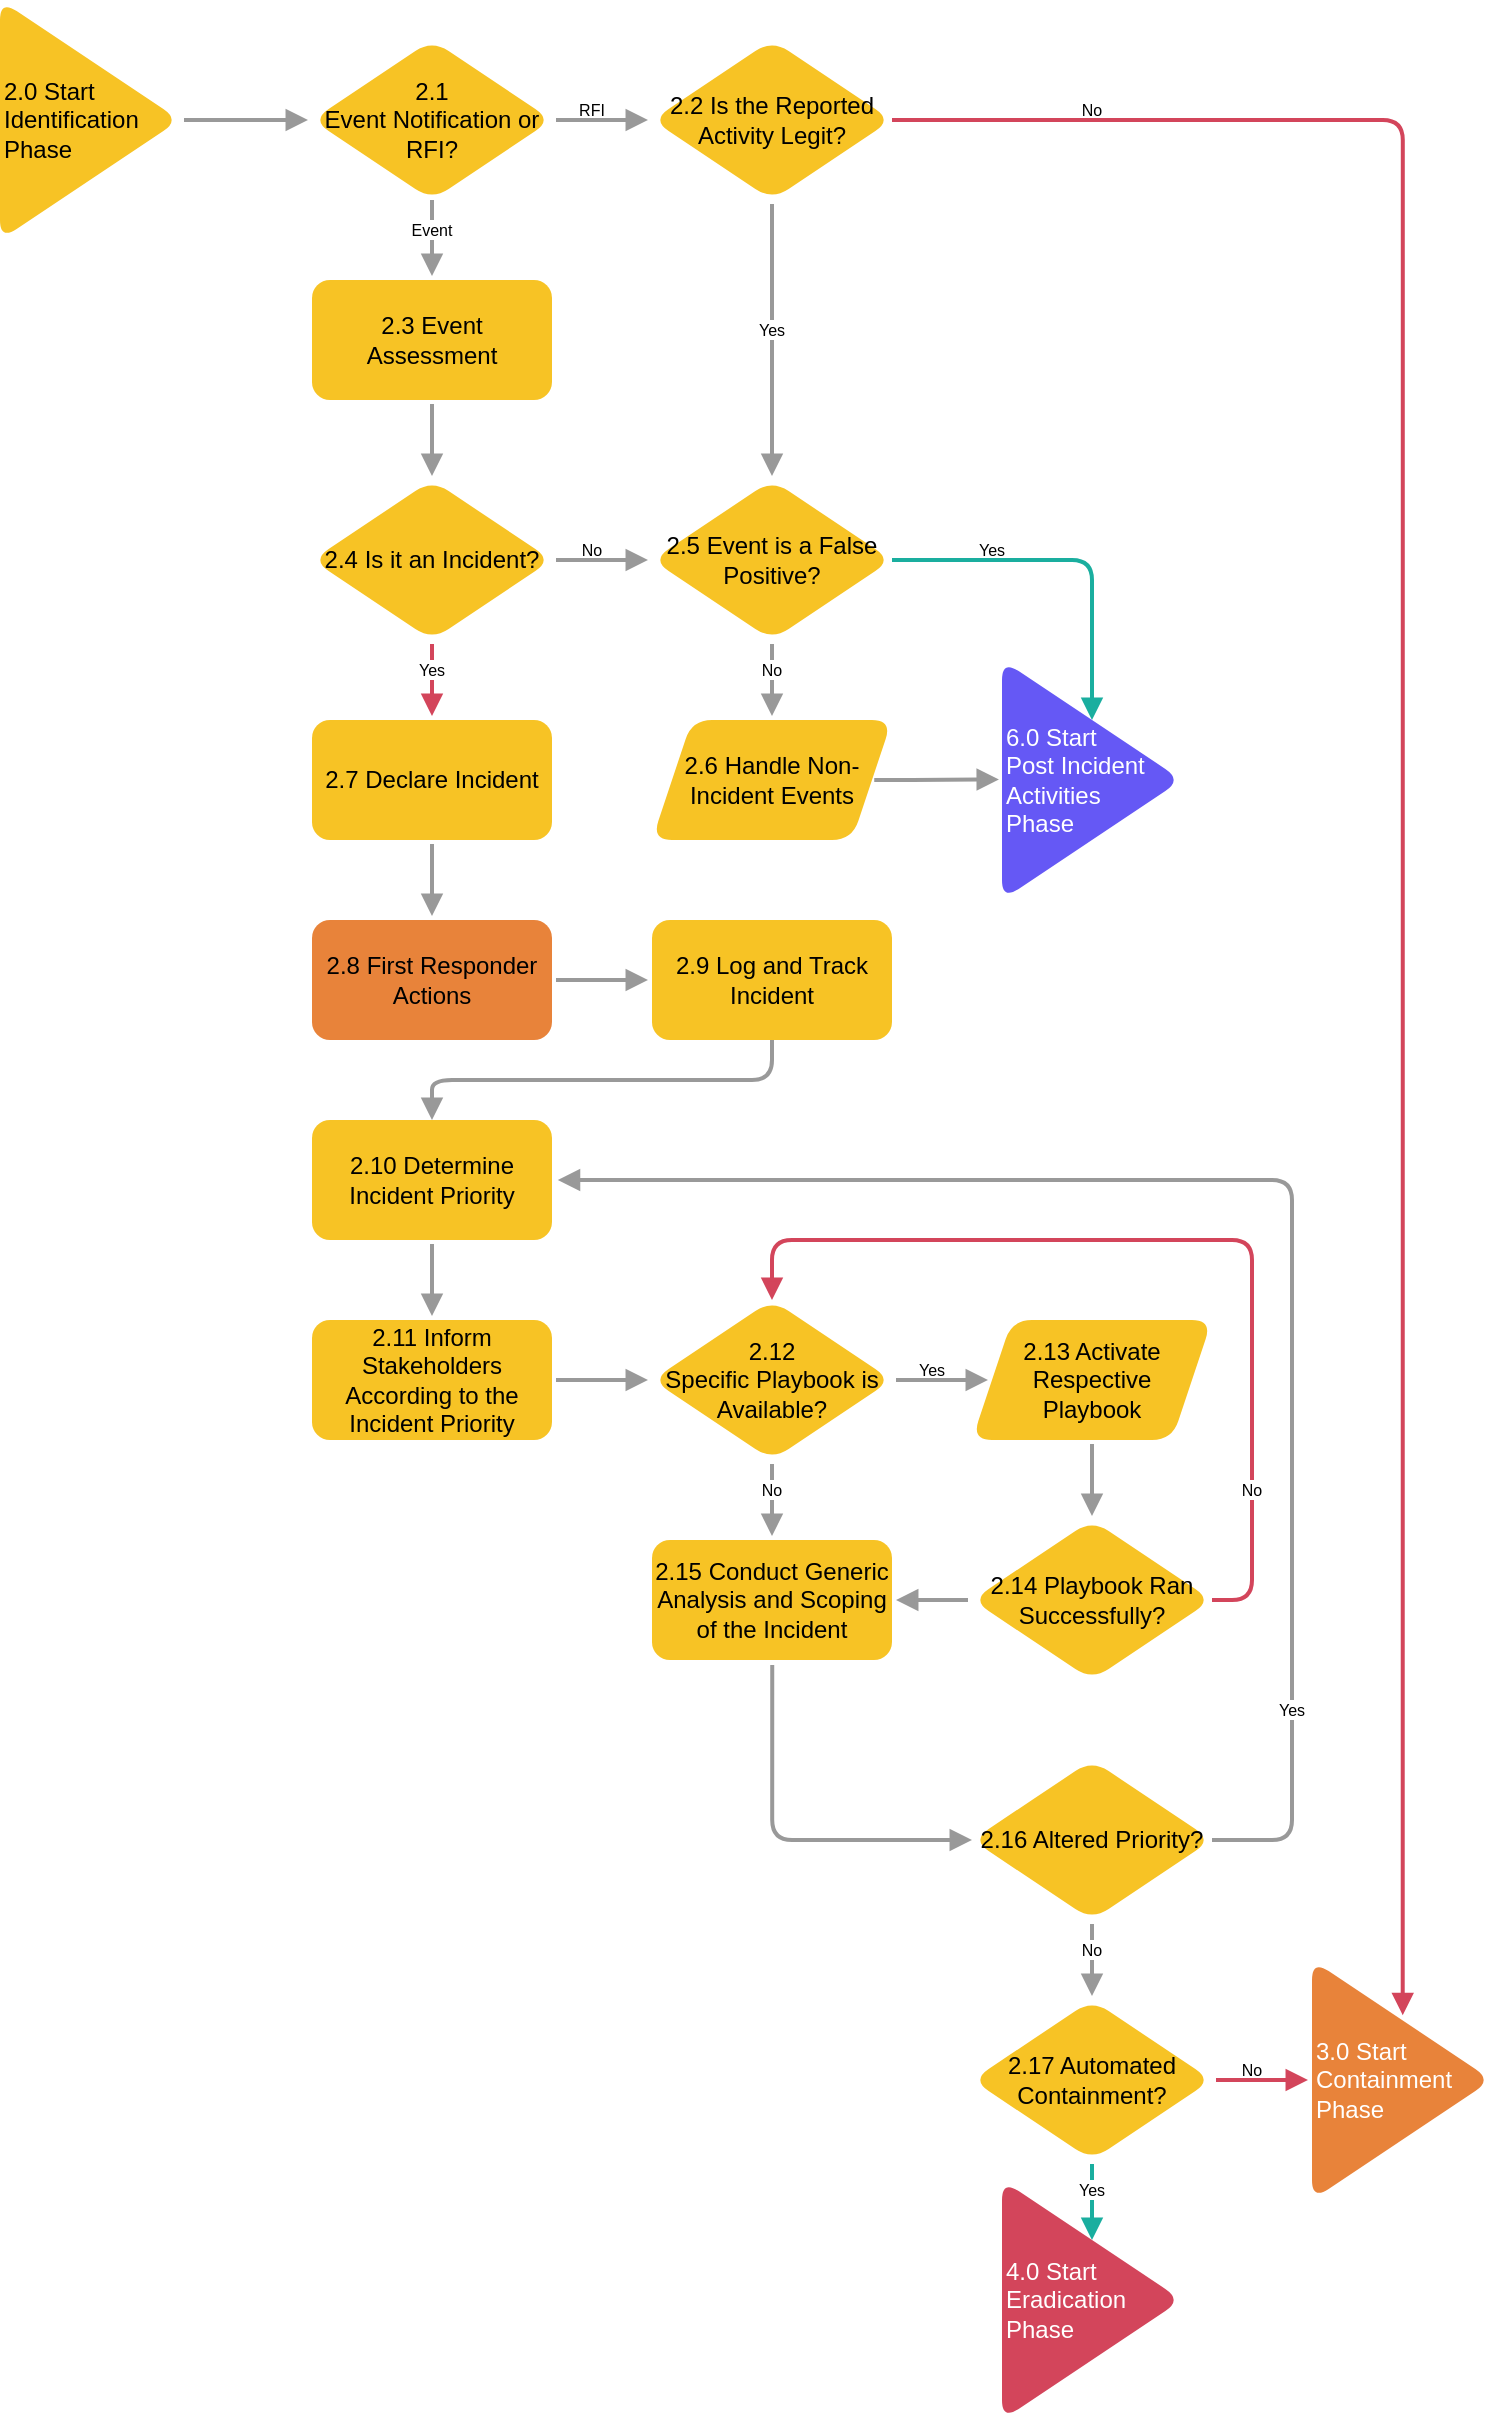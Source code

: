 <mxfile version="20.3.0" type="device" pages="3"><diagram id="ySvaeIhlYubQLGQfKe-j" name="Figure 1 Identification"><mxGraphModel dx="2574" dy="1505" grid="1" gridSize="10" guides="1" tooltips="1" connect="1" arrows="1" fold="1" page="1" pageScale="1" pageWidth="827" pageHeight="1169" math="0" shadow="0"><root><mxCell id="0"/><mxCell id="1" parent="0"/><mxCell id="JgurNCQ8JFH9-shRPi3R-13" value="" style="endArrow=block;html=1;entryX=0.5;entryY=0;entryDx=0;entryDy=0;edgeStyle=orthogonalEdgeStyle;strokeWidth=2;strokeColor=#1AAE9F;startArrow=none;endFill=1;exitX=1;exitY=0.5;exitDx=0;exitDy=0;" parent="1" source="JgurNCQ8JFH9-shRPi3R-58" target="JgurNCQ8JFH9-shRPi3R-63" edge="1"><mxGeometry width="50" height="50" relative="1" as="geometry"><mxPoint x="537" y="730" as="sourcePoint"/><mxPoint x="267" y="970" as="targetPoint"/><Array as="points"><mxPoint x="587" y="790"/></Array></mxGeometry></mxCell><mxCell id="JgurNCQ8JFH9-shRPi3R-43" value="" style="edgeStyle=orthogonalEdgeStyle;orthogonalLoop=1;jettySize=auto;html=1;strokeColor=#999999;strokeWidth=2;fontColor=#FFFFFF;startArrow=none;startFill=0;endArrow=block;endFill=1;sourcePerimeterSpacing=2;targetPerimeterSpacing=2;" parent="1" source="JgurNCQ8JFH9-shRPi3R-19" target="JgurNCQ8JFH9-shRPi3R-46" edge="1"><mxGeometry relative="1" as="geometry"><mxPoint x="195" y="570" as="targetPoint"/></mxGeometry></mxCell><mxCell id="JgurNCQ8JFH9-shRPi3R-19" value="2.0 Start Identification Phase" style="triangle;whiteSpace=wrap;html=1;rounded=1;labelBackgroundColor=none;labelBorderColor=none;strokeColor=none;fontColor=default;fillColor=#F7C325;align=left;" parent="1" vertex="1"><mxGeometry x="41" y="510" width="90" height="120" as="geometry"/></mxCell><mxCell id="JgurNCQ8JFH9-shRPi3R-56" value="" style="edgeStyle=elbowEdgeStyle;rounded=1;jumpStyle=none;jumpSize=6;orthogonalLoop=1;jettySize=auto;html=1;strokeColor=#999999;strokeWidth=2;fontSize=8;fontColor=#000000;startArrow=none;startFill=0;endArrow=block;endFill=1;endSize=6;sourcePerimeterSpacing=2;targetPerimeterSpacing=2;" parent="1" source="JgurNCQ8JFH9-shRPi3R-31" target="JgurNCQ8JFH9-shRPi3R-53" edge="1"><mxGeometry relative="1" as="geometry"/></mxCell><mxCell id="JgurNCQ8JFH9-shRPi3R-31" value="2.3 Event Assessment" style="rounded=1;whiteSpace=wrap;html=1;strokeColor=none;fillColor=#F7C325;labelBackgroundColor=none;labelBorderColor=none;fontColor=default;" parent="1" vertex="1"><mxGeometry x="197" y="650" width="120" height="60" as="geometry"/></mxCell><mxCell id="JgurNCQ8JFH9-shRPi3R-47" value="" style="edgeStyle=elbowEdgeStyle;rounded=1;jumpStyle=none;jumpSize=6;orthogonalLoop=1;jettySize=auto;html=1;strokeColor=#999999;strokeWidth=2;fontColor=#FFFFFF;startArrow=none;startFill=0;endArrow=block;endFill=1;endSize=6;targetPerimeterSpacing=2;" parent="1" source="JgurNCQ8JFH9-shRPi3R-48" target="JgurNCQ8JFH9-shRPi3R-31" edge="1"><mxGeometry relative="1" as="geometry"/></mxCell><mxCell id="JgurNCQ8JFH9-shRPi3R-57" value="" style="edgeStyle=elbowEdgeStyle;rounded=1;jumpStyle=none;jumpSize=6;orthogonalLoop=1;jettySize=auto;html=1;strokeColor=#999999;strokeWidth=2;fontSize=8;fontColor=#000000;startArrow=none;startFill=0;endArrow=block;endFill=1;endSize=6;sourcePerimeterSpacing=2;targetPerimeterSpacing=2;" parent="1" source="JgurNCQ8JFH9-shRPi3R-46" target="JgurNCQ8JFH9-shRPi3R-51" edge="1"><mxGeometry relative="1" as="geometry"/></mxCell><mxCell id="JgurNCQ8JFH9-shRPi3R-46" value="2.1&lt;br&gt;Event Notification or RFI?" style="rhombus;whiteSpace=wrap;html=1;rounded=1;labelBackgroundColor=none;labelBorderColor=none;strokeColor=none;fontColor=default;fillColor=#F7C325;" parent="1" vertex="1"><mxGeometry x="197" y="530" width="120" height="80" as="geometry"/></mxCell><mxCell id="JgurNCQ8JFH9-shRPi3R-48" value="Event" style="text;html=1;strokeColor=none;fillColor=none;align=center;verticalAlign=middle;whiteSpace=wrap;rounded=0;labelBackgroundColor=none;labelBorderColor=none;fontColor=#000000;fontSize=8;" parent="1" vertex="1"><mxGeometry x="227" y="620" width="60" height="10" as="geometry"/></mxCell><mxCell id="JgurNCQ8JFH9-shRPi3R-50" value="" style="edgeStyle=elbowEdgeStyle;rounded=1;jumpStyle=none;jumpSize=6;orthogonalLoop=1;jettySize=auto;html=1;strokeColor=#999999;strokeWidth=2;fontColor=#FFFFFF;startArrow=none;startFill=0;endArrow=none;endFill=1;endSize=6;sourcePerimeterSpacing=2;" parent="1" target="JgurNCQ8JFH9-shRPi3R-48" edge="1"><mxGeometry relative="1" as="geometry"><mxPoint x="257" y="610" as="sourcePoint"/><mxPoint x="257.143" y="638" as="targetPoint"/><Array as="points"><mxPoint x="257" y="610"/></Array></mxGeometry></mxCell><mxCell id="JgurNCQ8JFH9-shRPi3R-51" value="2.2 Is the Reported Activity Legit?" style="rhombus;whiteSpace=wrap;html=1;rounded=1;labelBackgroundColor=none;labelBorderColor=none;strokeColor=none;fontColor=default;fillColor=#F7C325;" parent="1" vertex="1"><mxGeometry x="367" y="530" width="120" height="80" as="geometry"/></mxCell><mxCell id="JgurNCQ8JFH9-shRPi3R-60" value="" style="edgeStyle=elbowEdgeStyle;rounded=1;jumpStyle=none;jumpSize=6;orthogonalLoop=1;jettySize=auto;html=1;strokeColor=#999999;strokeWidth=2;fontSize=8;fontColor=#000000;startArrow=none;startFill=0;endArrow=block;endFill=1;endSize=6;sourcePerimeterSpacing=2;targetPerimeterSpacing=2;" parent="1" source="JgurNCQ8JFH9-shRPi3R-53" target="JgurNCQ8JFH9-shRPi3R-58" edge="1"><mxGeometry relative="1" as="geometry"/></mxCell><mxCell id="JgurNCQ8JFH9-shRPi3R-79" value="" style="edgeStyle=elbowEdgeStyle;rounded=0;jumpStyle=none;jumpSize=6;orthogonalLoop=1;jettySize=auto;html=1;strokeColor=#D3455B;strokeWidth=2;fontSize=8;fontColor=#000000;startArrow=none;startFill=0;endArrow=block;endFill=1;endSize=6;targetPerimeterSpacing=2;" parent="1" source="JgurNCQ8JFH9-shRPi3R-84" target="JgurNCQ8JFH9-shRPi3R-76" edge="1"><mxGeometry relative="1" as="geometry"/></mxCell><mxCell id="JgurNCQ8JFH9-shRPi3R-53" value="2.4 Is it an Incident?" style="rhombus;whiteSpace=wrap;html=1;rounded=1;labelBackgroundColor=none;labelBorderColor=none;strokeColor=none;fontColor=default;fillColor=#F7C325;" parent="1" vertex="1"><mxGeometry x="197" y="750" width="120" height="80" as="geometry"/></mxCell><mxCell id="JgurNCQ8JFH9-shRPi3R-62" value="" style="edgeStyle=elbowEdgeStyle;rounded=1;jumpStyle=none;jumpSize=6;orthogonalLoop=1;jettySize=auto;html=1;strokeColor=#999999;strokeWidth=2;fontSize=8;fontColor=#000000;startArrow=none;startFill=0;endArrow=block;endFill=1;endSize=6;targetPerimeterSpacing=2;" parent="1" source="JgurNCQ8JFH9-shRPi3R-67" target="JgurNCQ8JFH9-shRPi3R-61" edge="1"><mxGeometry relative="1" as="geometry"/></mxCell><mxCell id="JgurNCQ8JFH9-shRPi3R-58" value="2.5 Event is a False Positive?" style="rhombus;whiteSpace=wrap;html=1;rounded=1;labelBackgroundColor=none;labelBorderColor=none;strokeColor=none;fontColor=default;fillColor=#F7C325;" parent="1" vertex="1"><mxGeometry x="367" y="750" width="120" height="80" as="geometry"/></mxCell><mxCell id="JgurNCQ8JFH9-shRPi3R-59" value="" style="edgeStyle=elbowEdgeStyle;rounded=1;jumpStyle=none;jumpSize=6;orthogonalLoop=1;jettySize=auto;html=1;strokeColor=#999999;strokeWidth=2;fontSize=8;fontColor=#000000;startArrow=none;startFill=0;endArrow=block;endFill=1;endSize=6;targetPerimeterSpacing=2;" parent="1" source="JgurNCQ8JFH9-shRPi3R-74" target="JgurNCQ8JFH9-shRPi3R-58" edge="1"><mxGeometry relative="1" as="geometry"><mxPoint x="267.143" y="722" as="sourcePoint"/><mxPoint x="267.143" y="758.097" as="targetPoint"/></mxGeometry></mxCell><mxCell id="JgurNCQ8JFH9-shRPi3R-61" value="2.6 Handle Non-Incident Events" style="shape=parallelogram;perimeter=parallelogramPerimeter;whiteSpace=wrap;html=1;fixedSize=1;rounded=1;labelBackgroundColor=none;labelBorderColor=none;strokeColor=none;fontSize=12;fontColor=default;fillColor=#F7C325;" parent="1" vertex="1"><mxGeometry x="367" y="870" width="120" height="60" as="geometry"/></mxCell><mxCell id="JgurNCQ8JFH9-shRPi3R-63" value="6.0 Start &lt;br&gt;Post Incident Activities &lt;br&gt;Phase" style="triangle;whiteSpace=wrap;html=1;rounded=1;labelBackgroundColor=none;labelBorderColor=none;strokeColor=none;fontColor=#FFFFFF;fillColor=#6558F5;align=left;" parent="1" vertex="1"><mxGeometry x="542" y="840" width="90" height="120" as="geometry"/></mxCell><mxCell id="JgurNCQ8JFH9-shRPi3R-64" value="" style="edgeStyle=elbowEdgeStyle;rounded=0;jumpStyle=none;jumpSize=6;orthogonalLoop=1;jettySize=auto;html=1;strokeColor=#999999;strokeWidth=2;fontSize=8;fontColor=#000000;startArrow=none;startFill=0;endArrow=block;endFill=1;endSize=6;sourcePerimeterSpacing=2;targetPerimeterSpacing=2;exitX=0.926;exitY=0.499;exitDx=0;exitDy=0;entryX=-0.017;entryY=0.498;entryDx=0;entryDy=0;entryPerimeter=0;exitPerimeter=0;" parent="1" source="JgurNCQ8JFH9-shRPi3R-61" target="JgurNCQ8JFH9-shRPi3R-63" edge="1"><mxGeometry relative="1" as="geometry"><mxPoint x="436.857" y="841.903" as="sourcePoint"/><mxPoint x="527" y="900" as="targetPoint"/><Array as="points"><mxPoint x="497" y="910"/></Array></mxGeometry></mxCell><mxCell id="JgurNCQ8JFH9-shRPi3R-66" value="No" style="text;html=1;strokeColor=none;fillColor=none;align=center;verticalAlign=middle;whiteSpace=wrap;rounded=0;labelBackgroundColor=none;labelBorderColor=none;fontColor=#000000;fontSize=8;" parent="1" vertex="1"><mxGeometry x="557" y="560" width="60" height="10" as="geometry"/></mxCell><mxCell id="JgurNCQ8JFH9-shRPi3R-67" value="No" style="text;html=1;strokeColor=none;fillColor=none;align=center;verticalAlign=middle;whiteSpace=wrap;rounded=0;labelBackgroundColor=none;labelBorderColor=none;fontColor=#000000;fontSize=8;" parent="1" vertex="1"><mxGeometry x="397" y="840" width="60" height="10" as="geometry"/></mxCell><mxCell id="JgurNCQ8JFH9-shRPi3R-68" value="" style="edgeStyle=elbowEdgeStyle;rounded=1;jumpStyle=none;jumpSize=6;orthogonalLoop=1;jettySize=auto;html=1;strokeColor=#999999;strokeWidth=2;fontSize=8;fontColor=#000000;startArrow=none;startFill=0;endArrow=none;endFill=1;endSize=6;sourcePerimeterSpacing=2;" parent="1" source="JgurNCQ8JFH9-shRPi3R-58" target="JgurNCQ8JFH9-shRPi3R-67" edge="1"><mxGeometry relative="1" as="geometry"><mxPoint x="426.857" y="831.903" as="sourcePoint"/><mxPoint x="426.857" y="868" as="targetPoint"/></mxGeometry></mxCell><mxCell id="JgurNCQ8JFH9-shRPi3R-69" value="Yes" style="text;html=1;strokeColor=none;fillColor=none;align=center;verticalAlign=middle;whiteSpace=wrap;rounded=0;labelBackgroundColor=none;labelBorderColor=none;fontColor=#000000;fontSize=8;" parent="1" vertex="1"><mxGeometry x="507" y="780" width="60" height="10" as="geometry"/></mxCell><mxCell id="JgurNCQ8JFH9-shRPi3R-74" value="Yes" style="text;html=1;strokeColor=none;fillColor=none;align=center;verticalAlign=middle;whiteSpace=wrap;rounded=0;labelBackgroundColor=none;labelBorderColor=none;fontColor=#000000;fontSize=8;" parent="1" vertex="1"><mxGeometry x="397" y="670" width="60" height="10" as="geometry"/></mxCell><mxCell id="JgurNCQ8JFH9-shRPi3R-75" value="" style="edgeStyle=elbowEdgeStyle;rounded=1;jumpStyle=none;jumpSize=6;orthogonalLoop=1;jettySize=auto;html=1;strokeColor=#999999;strokeWidth=2;fontSize=8;fontColor=#000000;startArrow=none;startFill=0;endArrow=none;endFill=1;endSize=6;sourcePerimeterSpacing=2;" parent="1" source="JgurNCQ8JFH9-shRPi3R-51" target="JgurNCQ8JFH9-shRPi3R-74" edge="1"><mxGeometry relative="1" as="geometry"><mxPoint x="426.857" y="611.903" as="sourcePoint"/><mxPoint x="426.857" y="748.097" as="targetPoint"/></mxGeometry></mxCell><mxCell id="1cPYDCLFeMOvxpqauG_k-2" value="" style="edgeStyle=orthogonalEdgeStyle;rounded=1;orthogonalLoop=1;jettySize=auto;html=1;strokeColor=#999999;endArrow=block;endFill=1;fontSize=8;fontColor=#000000;strokeWidth=2;startArrow=none;startFill=0;endSize=6;sourcePerimeterSpacing=2;targetPerimeterSpacing=2;" parent="1" source="JgurNCQ8JFH9-shRPi3R-76" target="1cPYDCLFeMOvxpqauG_k-1" edge="1"><mxGeometry relative="1" as="geometry"/></mxCell><mxCell id="JgurNCQ8JFH9-shRPi3R-76" value="2.7 Declare Incident" style="rounded=1;whiteSpace=wrap;html=1;strokeColor=none;fillColor=#F7C325;labelBackgroundColor=none;labelBorderColor=none;fontColor=default;" parent="1" vertex="1"><mxGeometry x="197" y="870" width="120" height="60" as="geometry"/></mxCell><mxCell id="JgurNCQ8JFH9-shRPi3R-81" value="" style="edgeStyle=orthogonalEdgeStyle;rounded=1;jumpStyle=none;jumpSize=6;orthogonalLoop=1;jettySize=auto;html=1;strokeColor=#999999;strokeWidth=2;fontSize=8;fontColor=#000000;startArrow=none;startFill=0;endArrow=block;endFill=1;endSize=6;sourcePerimeterSpacing=2;targetPerimeterSpacing=2;entryX=0.5;entryY=0;entryDx=0;entryDy=0;exitX=0.5;exitY=1;exitDx=0;exitDy=0;" parent="1" source="JgurNCQ8JFH9-shRPi3R-77" target="JgurNCQ8JFH9-shRPi3R-78" edge="1"><mxGeometry relative="1" as="geometry"/></mxCell><mxCell id="JgurNCQ8JFH9-shRPi3R-77" value="2.9 Log and Track Incident" style="rounded=1;whiteSpace=wrap;html=1;strokeColor=none;fillColor=#F7C325;labelBackgroundColor=none;labelBorderColor=none;fontColor=default;" parent="1" vertex="1"><mxGeometry x="367" y="970" width="120" height="60" as="geometry"/></mxCell><mxCell id="JgurNCQ8JFH9-shRPi3R-88" value="" style="edgeStyle=elbowEdgeStyle;rounded=0;jumpStyle=none;jumpSize=6;orthogonalLoop=1;jettySize=auto;html=1;strokeColor=#999999;strokeWidth=2;fontSize=8;fontColor=#000000;startArrow=none;startFill=0;endArrow=block;endFill=1;endSize=6;sourcePerimeterSpacing=2;targetPerimeterSpacing=2;" parent="1" source="JgurNCQ8JFH9-shRPi3R-78" target="JgurNCQ8JFH9-shRPi3R-87" edge="1"><mxGeometry relative="1" as="geometry"/></mxCell><mxCell id="JgurNCQ8JFH9-shRPi3R-78" value="2.10 Determine Incident Priority" style="rounded=1;whiteSpace=wrap;html=1;strokeColor=none;fillColor=#F7C325;labelBackgroundColor=none;labelBorderColor=none;fontColor=default;" parent="1" vertex="1"><mxGeometry x="197" y="1070" width="120" height="60" as="geometry"/></mxCell><mxCell id="JgurNCQ8JFH9-shRPi3R-82" value="No" style="text;html=1;strokeColor=none;fillColor=none;align=center;verticalAlign=middle;whiteSpace=wrap;rounded=0;labelBackgroundColor=none;labelBorderColor=none;fontColor=#000000;fontSize=8;" parent="1" vertex="1"><mxGeometry x="307" y="780" width="60" height="10" as="geometry"/></mxCell><mxCell id="JgurNCQ8JFH9-shRPi3R-84" value="Yes" style="text;html=1;strokeColor=none;fillColor=none;align=center;verticalAlign=middle;whiteSpace=wrap;rounded=0;labelBackgroundColor=none;labelBorderColor=none;fontColor=#000000;fontSize=8;" parent="1" vertex="1"><mxGeometry x="227" y="840" width="60" height="10" as="geometry"/></mxCell><mxCell id="JgurNCQ8JFH9-shRPi3R-85" value="" style="edgeStyle=elbowEdgeStyle;rounded=0;jumpStyle=none;jumpSize=6;orthogonalLoop=1;jettySize=auto;html=1;strokeColor=#D3455B;strokeWidth=2;fontSize=8;fontColor=#000000;startArrow=none;startFill=0;endArrow=none;endFill=1;endSize=6;sourcePerimeterSpacing=2;" parent="1" source="JgurNCQ8JFH9-shRPi3R-53" target="JgurNCQ8JFH9-shRPi3R-84" edge="1"><mxGeometry relative="1" as="geometry"><mxPoint x="257.143" y="831.903" as="sourcePoint"/><mxPoint x="257.143" y="868" as="targetPoint"/></mxGeometry></mxCell><mxCell id="JgurNCQ8JFH9-shRPi3R-86" value="RFI" style="text;html=1;strokeColor=none;fillColor=none;align=center;verticalAlign=middle;whiteSpace=wrap;rounded=0;labelBackgroundColor=none;labelBorderColor=none;fontColor=#000000;fontSize=8;" parent="1" vertex="1"><mxGeometry x="307" y="560" width="60" height="10" as="geometry"/></mxCell><mxCell id="JgurNCQ8JFH9-shRPi3R-90" value="" style="edgeStyle=elbowEdgeStyle;rounded=0;jumpStyle=none;jumpSize=6;orthogonalLoop=1;jettySize=auto;html=1;strokeColor=#999999;strokeWidth=2;fontSize=8;fontColor=#000000;startArrow=none;startFill=0;endArrow=block;endFill=1;endSize=6;sourcePerimeterSpacing=2;targetPerimeterSpacing=2;" parent="1" source="JgurNCQ8JFH9-shRPi3R-87" target="JgurNCQ8JFH9-shRPi3R-89" edge="1"><mxGeometry relative="1" as="geometry"/></mxCell><mxCell id="JgurNCQ8JFH9-shRPi3R-87" value="2.11 Inform Stakeholders According to the Incident Priority" style="rounded=1;whiteSpace=wrap;html=1;strokeColor=none;fillColor=#F7C325;labelBackgroundColor=none;labelBorderColor=none;fontColor=default;" parent="1" vertex="1"><mxGeometry x="197" y="1170" width="120" height="60" as="geometry"/></mxCell><mxCell id="JgurNCQ8JFH9-shRPi3R-92" value="" style="edgeStyle=elbowEdgeStyle;rounded=0;jumpStyle=none;jumpSize=6;orthogonalLoop=1;jettySize=auto;html=1;strokeColor=#999999;strokeWidth=2;fontSize=8;fontColor=#000000;startArrow=none;startFill=0;endArrow=block;endFill=1;endSize=6;sourcePerimeterSpacing=2;targetPerimeterSpacing=2;" parent="1" source="JgurNCQ8JFH9-shRPi3R-89" target="JgurNCQ8JFH9-shRPi3R-91" edge="1"><mxGeometry relative="1" as="geometry"/></mxCell><mxCell id="JgurNCQ8JFH9-shRPi3R-95" value="" style="edgeStyle=elbowEdgeStyle;rounded=0;jumpStyle=none;jumpSize=6;orthogonalLoop=1;jettySize=auto;html=1;strokeColor=#999999;strokeWidth=2;fontSize=8;fontColor=#000000;startArrow=none;startFill=0;endArrow=block;endFill=1;endSize=6;targetPerimeterSpacing=2;" parent="1" source="JgurNCQ8JFH9-shRPi3R-96" target="JgurNCQ8JFH9-shRPi3R-94" edge="1"><mxGeometry relative="1" as="geometry"/></mxCell><mxCell id="JgurNCQ8JFH9-shRPi3R-89" value="2.12&lt;br&gt;Specific Playbook is Available?" style="rhombus;whiteSpace=wrap;html=1;rounded=1;labelBackgroundColor=none;labelBorderColor=none;strokeColor=none;fontColor=default;fillColor=#F7C325;" parent="1" vertex="1"><mxGeometry x="367" y="1160" width="120" height="80" as="geometry"/></mxCell><mxCell id="JgurNCQ8JFH9-shRPi3R-99" value="" style="edgeStyle=elbowEdgeStyle;rounded=0;jumpStyle=none;jumpSize=6;orthogonalLoop=1;jettySize=auto;html=1;strokeColor=#999999;strokeWidth=2;fontSize=8;fontColor=#000000;startArrow=none;startFill=0;endArrow=block;endFill=1;endSize=6;sourcePerimeterSpacing=2;targetPerimeterSpacing=2;" parent="1" source="JgurNCQ8JFH9-shRPi3R-91" target="JgurNCQ8JFH9-shRPi3R-93" edge="1"><mxGeometry relative="1" as="geometry"/></mxCell><mxCell id="JgurNCQ8JFH9-shRPi3R-91" value="2.13 Activate Respective &lt;br&gt;Playbook" style="shape=parallelogram;perimeter=parallelogramPerimeter;whiteSpace=wrap;html=1;fixedSize=1;rounded=1;labelBackgroundColor=none;labelBorderColor=none;strokeColor=none;fontSize=12;fontColor=default;fillColor=#F7C325;" parent="1" vertex="1"><mxGeometry x="527" y="1170" width="120" height="60" as="geometry"/></mxCell><mxCell id="1cPYDCLFeMOvxpqauG_k-4" value="" style="edgeStyle=orthogonalEdgeStyle;rounded=1;orthogonalLoop=1;jettySize=auto;html=1;strokeColor=#999999;endArrow=block;endFill=1;fontSize=8;fontColor=#000000;strokeWidth=2;startArrow=none;startFill=0;endSize=6;sourcePerimeterSpacing=2;targetPerimeterSpacing=2;" parent="1" source="JgurNCQ8JFH9-shRPi3R-93" target="JgurNCQ8JFH9-shRPi3R-94" edge="1"><mxGeometry relative="1" as="geometry"/></mxCell><mxCell id="JgurNCQ8JFH9-shRPi3R-93" value="2.14 Playbook Ran Successfully?" style="rhombus;whiteSpace=wrap;html=1;rounded=1;labelBackgroundColor=none;labelBorderColor=none;strokeColor=none;fontColor=default;fillColor=#F7C325;" parent="1" vertex="1"><mxGeometry x="527" y="1270" width="120" height="80" as="geometry"/></mxCell><mxCell id="JgurNCQ8JFH9-shRPi3R-94" value="2.15 Conduct Generic Analysis and Scoping of the Incident" style="rounded=1;whiteSpace=wrap;html=1;strokeColor=none;fillColor=#F7C325;labelBackgroundColor=none;labelBorderColor=none;fontColor=default;" parent="1" vertex="1"><mxGeometry x="367" y="1280" width="120" height="60" as="geometry"/></mxCell><mxCell id="JgurNCQ8JFH9-shRPi3R-96" value="No" style="text;html=1;strokeColor=none;fillColor=none;align=center;verticalAlign=middle;whiteSpace=wrap;rounded=0;labelBackgroundColor=none;labelBorderColor=none;fontColor=#000000;fontSize=8;" parent="1" vertex="1"><mxGeometry x="397" y="1250" width="60" height="10" as="geometry"/></mxCell><mxCell id="JgurNCQ8JFH9-shRPi3R-97" value="" style="edgeStyle=elbowEdgeStyle;rounded=0;jumpStyle=none;jumpSize=6;orthogonalLoop=1;jettySize=auto;html=1;strokeColor=#999999;strokeWidth=2;fontSize=8;fontColor=#000000;startArrow=none;startFill=0;endArrow=none;endFill=1;endSize=6;sourcePerimeterSpacing=2;" parent="1" source="JgurNCQ8JFH9-shRPi3R-89" target="JgurNCQ8JFH9-shRPi3R-96" edge="1"><mxGeometry relative="1" as="geometry"><mxPoint x="426.857" y="1241.903" as="sourcePoint"/><mxPoint x="426.857" y="1278" as="targetPoint"/></mxGeometry></mxCell><mxCell id="JgurNCQ8JFH9-shRPi3R-98" value="Yes" style="text;html=1;strokeColor=none;fillColor=none;align=center;verticalAlign=middle;whiteSpace=wrap;rounded=0;labelBackgroundColor=none;labelBorderColor=none;fontColor=#000000;fontSize=8;" parent="1" vertex="1"><mxGeometry x="477" y="1190" width="60" height="10" as="geometry"/></mxCell><mxCell id="JgurNCQ8JFH9-shRPi3R-112" value="" style="edgeStyle=elbowEdgeStyle;rounded=0;jumpStyle=none;jumpSize=6;orthogonalLoop=1;jettySize=auto;html=1;strokeColor=#999999;strokeWidth=2;fontSize=8;fontColor=#000000;startArrow=none;startFill=0;endArrow=block;endFill=1;endSize=6;targetPerimeterSpacing=2;" parent="1" source="JgurNCQ8JFH9-shRPi3R-65" target="JgurNCQ8JFH9-shRPi3R-111" edge="1"><mxGeometry relative="1" as="geometry"/></mxCell><mxCell id="JgurNCQ8JFH9-shRPi3R-101" value="2.16 Altered Priority?" style="rhombus;whiteSpace=wrap;html=1;rounded=1;labelBackgroundColor=none;labelBorderColor=none;strokeColor=none;fontColor=default;fillColor=#F7C325;" parent="1" vertex="1"><mxGeometry x="527" y="1390" width="120" height="80" as="geometry"/></mxCell><mxCell id="JgurNCQ8JFH9-shRPi3R-102" value="" style="endArrow=block;html=1;entryX=0;entryY=0.5;entryDx=0;entryDy=0;edgeStyle=orthogonalEdgeStyle;strokeWidth=2;strokeColor=#999999;startArrow=none;endFill=1;targetPerimeterSpacing=2;sourcePerimeterSpacing=2;exitX=0.501;exitY=1.042;exitDx=0;exitDy=0;exitPerimeter=0;" parent="1" source="JgurNCQ8JFH9-shRPi3R-94" target="JgurNCQ8JFH9-shRPi3R-101" edge="1"><mxGeometry width="50" height="50" relative="1" as="geometry"><mxPoint x="427" y="1360" as="sourcePoint"/><mxPoint x="482" y="1010" as="targetPoint"/><Array as="points"><mxPoint x="427" y="1430"/></Array></mxGeometry></mxCell><mxCell id="JgurNCQ8JFH9-shRPi3R-103" value="" style="endArrow=block;html=1;entryX=1.024;entryY=0.516;entryDx=0;entryDy=0;edgeStyle=orthogonalEdgeStyle;strokeWidth=2;strokeColor=#999999;startArrow=none;endFill=1;targetPerimeterSpacing=2;exitX=0.5;exitY=0;exitDx=0;exitDy=0;entryPerimeter=0;" parent="1" source="JgurNCQ8JFH9-shRPi3R-108" target="JgurNCQ8JFH9-shRPi3R-78" edge="1"><mxGeometry width="50" height="50" relative="1" as="geometry"><mxPoint x="437.12" y="1352.52" as="sourcePoint"/><mxPoint x="537" y="1540" as="targetPoint"/><Array as="points"><mxPoint x="687" y="1100"/><mxPoint x="320" y="1100"/></Array></mxGeometry></mxCell><mxCell id="JgurNCQ8JFH9-shRPi3R-104" value="" style="endArrow=block;html=1;entryX=0.5;entryY=0;entryDx=0;entryDy=0;edgeStyle=orthogonalEdgeStyle;strokeWidth=2;strokeColor=#D3455B;startArrow=none;endFill=1;targetPerimeterSpacing=2;exitX=0.5;exitY=0;exitDx=0;exitDy=0;" parent="1" source="JgurNCQ8JFH9-shRPi3R-105" target="JgurNCQ8JFH9-shRPi3R-89" edge="1"><mxGeometry width="50" height="50" relative="1" as="geometry"><mxPoint x="657" y="1540" as="sourcePoint"/><mxPoint x="329.88" y="1110.96" as="targetPoint"/><Array as="points"><mxPoint x="667" y="1130"/><mxPoint x="427" y="1130"/></Array></mxGeometry></mxCell><mxCell id="JgurNCQ8JFH9-shRPi3R-105" value="No" style="text;html=1;strokeColor=none;fillColor=none;align=center;verticalAlign=middle;whiteSpace=wrap;rounded=0;labelBackgroundColor=none;labelBorderColor=none;fontColor=#000000;fontSize=8;" parent="1" vertex="1"><mxGeometry x="637" y="1250" width="60" height="10" as="geometry"/></mxCell><mxCell id="JgurNCQ8JFH9-shRPi3R-107" value="" style="endArrow=none;html=1;edgeStyle=orthogonalEdgeStyle;strokeWidth=2;strokeColor=#D3455B;startArrow=none;endFill=1;sourcePerimeterSpacing=2;exitX=1;exitY=0.5;exitDx=0;exitDy=0;" parent="1" source="JgurNCQ8JFH9-shRPi3R-93" edge="1"><mxGeometry width="50" height="50" relative="1" as="geometry"><mxPoint x="647" y="1310" as="sourcePoint"/><mxPoint x="667" y="1260" as="targetPoint"/><Array as="points"><mxPoint x="667" y="1310"/></Array></mxGeometry></mxCell><mxCell id="JgurNCQ8JFH9-shRPi3R-108" value="Yes" style="text;html=1;strokeColor=none;fillColor=none;align=center;verticalAlign=middle;whiteSpace=wrap;rounded=0;labelBackgroundColor=none;labelBorderColor=none;fontColor=#000000;fontSize=8;" parent="1" vertex="1"><mxGeometry x="657" y="1360" width="60" height="10" as="geometry"/></mxCell><mxCell id="JgurNCQ8JFH9-shRPi3R-110" value="" style="endArrow=none;html=1;edgeStyle=orthogonalEdgeStyle;strokeWidth=2;strokeColor=#999999;startArrow=none;endFill=1;sourcePerimeterSpacing=2;exitX=1;exitY=0.5;exitDx=0;exitDy=0;" parent="1" source="JgurNCQ8JFH9-shRPi3R-101" edge="1"><mxGeometry width="50" height="50" relative="1" as="geometry"><mxPoint x="647" y="1430" as="sourcePoint"/><mxPoint x="687" y="1370" as="targetPoint"/><Array as="points"><mxPoint x="687" y="1430"/></Array></mxGeometry></mxCell><mxCell id="JgurNCQ8JFH9-shRPi3R-116" value="" style="edgeStyle=elbowEdgeStyle;rounded=0;jumpStyle=none;jumpSize=6;orthogonalLoop=1;jettySize=auto;html=1;strokeColor=#D3455B;strokeWidth=2;fontSize=8;fontColor=#000000;startArrow=none;startFill=0;endArrow=block;endFill=1;endSize=6;sourcePerimeterSpacing=2;targetPerimeterSpacing=2;" parent="1" source="JgurNCQ8JFH9-shRPi3R-111" target="JgurNCQ8JFH9-shRPi3R-115" edge="1"><mxGeometry relative="1" as="geometry"/></mxCell><mxCell id="JgurNCQ8JFH9-shRPi3R-119" value="" style="edgeStyle=elbowEdgeStyle;rounded=0;jumpStyle=none;jumpSize=6;orthogonalLoop=1;jettySize=auto;html=1;strokeColor=#1AAE9F;strokeWidth=2;fontSize=8;fontColor=#000000;startArrow=none;startFill=0;endArrow=block;endFill=1;endSize=6;targetPerimeterSpacing=2;entryX=0.5;entryY=0;entryDx=0;entryDy=0;" parent="1" source="JgurNCQ8JFH9-shRPi3R-120" target="JgurNCQ8JFH9-shRPi3R-118" edge="1"><mxGeometry relative="1" as="geometry"/></mxCell><mxCell id="JgurNCQ8JFH9-shRPi3R-111" value="2.17 Automated Containment?" style="rhombus;whiteSpace=wrap;html=1;rounded=1;labelBackgroundColor=none;labelBorderColor=none;strokeColor=none;fontColor=default;fillColor=#F7C325;" parent="1" vertex="1"><mxGeometry x="527" y="1510" width="120" height="80" as="geometry"/></mxCell><mxCell id="JgurNCQ8JFH9-shRPi3R-115" value="3.0 Start Containment Phase" style="triangle;whiteSpace=wrap;html=1;rounded=1;labelBackgroundColor=none;labelBorderColor=none;strokeColor=none;fontColor=#FFFFFF;fillColor=#E8833A;align=left;" parent="1" vertex="1"><mxGeometry x="697" y="1490" width="90" height="120" as="geometry"/></mxCell><mxCell id="JgurNCQ8JFH9-shRPi3R-117" value="No" style="text;html=1;strokeColor=none;fillColor=none;align=center;verticalAlign=middle;whiteSpace=wrap;rounded=0;labelBackgroundColor=none;labelBorderColor=none;fontColor=#000000;fontSize=8;" parent="1" vertex="1"><mxGeometry x="637" y="1540" width="60" height="10" as="geometry"/></mxCell><mxCell id="JgurNCQ8JFH9-shRPi3R-118" value="4.0 Start Eradication Phase" style="triangle;whiteSpace=wrap;html=1;rounded=1;labelBackgroundColor=none;labelBorderColor=none;strokeColor=none;fontColor=#FFFFFF;fillColor=#D3455B;align=left;" parent="1" vertex="1"><mxGeometry x="542" y="1600" width="90" height="120" as="geometry"/></mxCell><mxCell id="JgurNCQ8JFH9-shRPi3R-120" value="Yes" style="text;html=1;strokeColor=none;fillColor=none;align=center;verticalAlign=middle;whiteSpace=wrap;rounded=0;labelBackgroundColor=none;labelBorderColor=none;fontColor=#000000;fontSize=8;" parent="1" vertex="1"><mxGeometry x="557" y="1600" width="60" height="10" as="geometry"/></mxCell><mxCell id="JgurNCQ8JFH9-shRPi3R-122" value="" style="edgeStyle=elbowEdgeStyle;rounded=0;jumpStyle=none;jumpSize=6;orthogonalLoop=1;jettySize=auto;html=1;strokeColor=#1AAE9F;strokeWidth=2;fontSize=8;fontColor=none;startArrow=none;startFill=0;endArrow=none;endFill=1;endSize=6;sourcePerimeterSpacing=2;noLabel=1;" parent="1" source="JgurNCQ8JFH9-shRPi3R-111" target="JgurNCQ8JFH9-shRPi3R-120" edge="1"><mxGeometry relative="1" as="geometry"><mxPoint x="587" y="1592" as="sourcePoint"/><mxPoint x="587" y="1629" as="targetPoint"/></mxGeometry></mxCell><mxCell id="JgurNCQ8JFH9-shRPi3R-123" value="" style="endArrow=block;html=1;entryX=0.504;entryY=0.23;entryDx=0;entryDy=0;strokeWidth=2;strokeColor=#D3455B;startArrow=none;endFill=1;targetPerimeterSpacing=2;exitX=1;exitY=0.5;exitDx=0;exitDy=0;entryPerimeter=0;edgeStyle=orthogonalEdgeStyle;" parent="1" source="JgurNCQ8JFH9-shRPi3R-51" target="JgurNCQ8JFH9-shRPi3R-115" edge="1"><mxGeometry width="50" height="50" relative="1" as="geometry"><mxPoint x="697" y="1470" as="sourcePoint"/><mxPoint x="329.88" y="1110.96" as="targetPoint"/></mxGeometry></mxCell><mxCell id="JgurNCQ8JFH9-shRPi3R-65" value="No" style="text;html=1;strokeColor=none;fillColor=none;align=center;verticalAlign=middle;whiteSpace=wrap;rounded=0;labelBackgroundColor=none;labelBorderColor=none;fontColor=#000000;fontSize=8;" parent="1" vertex="1"><mxGeometry x="557" y="1480" width="60" height="10" as="geometry"/></mxCell><mxCell id="JgurNCQ8JFH9-shRPi3R-125" value="" style="edgeStyle=elbowEdgeStyle;rounded=0;jumpStyle=none;jumpSize=6;orthogonalLoop=1;jettySize=auto;html=1;strokeColor=#999999;strokeWidth=2;fontSize=8;fontColor=#000000;startArrow=none;startFill=0;endArrow=none;endFill=1;endSize=6;sourcePerimeterSpacing=2;" parent="1" source="JgurNCQ8JFH9-shRPi3R-101" target="JgurNCQ8JFH9-shRPi3R-65" edge="1"><mxGeometry relative="1" as="geometry"><mxPoint x="586.983" y="1471.989" as="sourcePoint"/><mxPoint x="586.983" y="1508.011" as="targetPoint"/></mxGeometry></mxCell><mxCell id="1cPYDCLFeMOvxpqauG_k-3" value="" style="edgeStyle=orthogonalEdgeStyle;rounded=1;orthogonalLoop=1;jettySize=auto;html=1;strokeColor=#999999;endArrow=block;endFill=1;fontSize=8;fontColor=#000000;strokeWidth=2;startArrow=none;startFill=0;endSize=6;sourcePerimeterSpacing=2;targetPerimeterSpacing=2;" parent="1" source="1cPYDCLFeMOvxpqauG_k-1" target="JgurNCQ8JFH9-shRPi3R-77" edge="1"><mxGeometry relative="1" as="geometry"/></mxCell><mxCell id="1cPYDCLFeMOvxpqauG_k-1" value="2.8 First Responder Actions" style="rounded=1;whiteSpace=wrap;html=1;strokeColor=none;fillColor=#E8833A;labelBackgroundColor=none;labelBorderColor=none;fontColor=default;" parent="1" vertex="1"><mxGeometry x="197" y="970" width="120" height="60" as="geometry"/></mxCell></root></mxGraphModel></diagram><diagram id="NTfc1IPtjL7--3k5nqVs" name="Figure 2 Containment"><mxGraphModel dx="2574" dy="1505" grid="1" gridSize="10" guides="1" tooltips="1" connect="1" arrows="1" fold="1" page="1" pageScale="1" pageWidth="827" pageHeight="1169" math="0" shadow="0"><root><mxCell id="0"/><mxCell id="1" parent="0"/><mxCell id="XK1bYrmzNNnNdasj-AC8-1" value="" style="edgeStyle=orthogonalEdgeStyle;orthogonalLoop=1;jettySize=auto;html=1;strokeColor=#999999;strokeWidth=2;fontColor=#FFFFFF;startArrow=none;startFill=0;endArrow=block;endFill=1;sourcePerimeterSpacing=2;targetPerimeterSpacing=2;" parent="1" source="XK1bYrmzNNnNdasj-AC8-2" edge="1"><mxGeometry relative="1" as="geometry"><mxPoint x="240" y="195" as="targetPoint"/></mxGeometry></mxCell><mxCell id="XK1bYrmzNNnNdasj-AC8-2" value="3.0 Start Containment Phase" style="triangle;whiteSpace=wrap;html=1;rounded=1;labelBackgroundColor=none;labelBorderColor=none;strokeColor=none;fontColor=#FFFFFF;fillColor=#E8833A;align=left;" parent="1" vertex="1"><mxGeometry x="86" y="135" width="90" height="120" as="geometry"/></mxCell><mxCell id="XK1bYrmzNNnNdasj-AC8-3" value="" style="edgeStyle=orthogonalEdgeStyle;rounded=1;orthogonalLoop=1;jettySize=auto;html=1;endArrow=block;strokeColor=#999999;fontColor=#FFFFFF;strokeWidth=2;startArrow=none;startFill=0;endFill=1;sourcePerimeterSpacing=2;targetPerimeterSpacing=2;" parent="1" source="XK1bYrmzNNnNdasj-AC8-4" target="XK1bYrmzNNnNdasj-AC8-11" edge="1"><mxGeometry relative="1" as="geometry"/></mxCell><mxCell id="XK1bYrmzNNnNdasj-AC8-4" value="3.1 Isolate" style="rounded=1;whiteSpace=wrap;html=1;strokeColor=none;fillColor=#E8833A;labelBackgroundColor=none;labelBorderColor=none;fontColor=#FFFFFF;" parent="1" vertex="1"><mxGeometry x="242" y="165" width="120" height="60" as="geometry"/></mxCell><mxCell id="XK1bYrmzNNnNdasj-AC8-5" value="No" style="text;html=1;strokeColor=none;fillColor=none;align=center;verticalAlign=middle;whiteSpace=wrap;rounded=0;labelBackgroundColor=none;labelBorderColor=none;fontColor=#000000;fontSize=8;" parent="1" vertex="1"><mxGeometry x="522" y="405" width="60" height="10" as="geometry"/></mxCell><mxCell id="XK1bYrmzNNnNdasj-AC8-6" value="" style="edgeStyle=orthogonalEdgeStyle;rounded=1;orthogonalLoop=1;jettySize=auto;html=1;endArrow=block;strokeColor=#999999;fontColor=#FFFFFF;strokeWidth=2;startArrow=none;startFill=0;endFill=1;sourcePerimeterSpacing=2;targetPerimeterSpacing=2;" parent="1" source="XK1bYrmzNNnNdasj-AC8-7" target="XK1bYrmzNNnNdasj-AC8-16" edge="1"><mxGeometry relative="1" as="geometry"/></mxCell><mxCell id="XK1bYrmzNNnNdasj-AC8-7" value="3.4&lt;br&gt;Additional Assets Affected?" style="rhombus;whiteSpace=wrap;html=1;rounded=1;labelBackgroundColor=none;labelBorderColor=none;strokeColor=none;fontColor=#FFFFFF;fillColor=#E8833A;" parent="1" vertex="1"><mxGeometry x="412" y="375" width="120" height="80" as="geometry"/></mxCell><mxCell id="XK1bYrmzNNnNdasj-AC8-8" value="" style="edgeStyle=orthogonalEdgeStyle;rounded=1;orthogonalLoop=1;jettySize=auto;html=1;endArrow=block;strokeColor=#999999;fontColor=#FFFFFF;strokeWidth=2;startArrow=none;startFill=0;endFill=1;sourcePerimeterSpacing=2;targetPerimeterSpacing=2;" parent="1" source="XK1bYrmzNNnNdasj-AC8-9" target="XK1bYrmzNNnNdasj-AC8-18" edge="1"><mxGeometry relative="1" as="geometry"/></mxCell><mxCell id="XK1bYrmzNNnNdasj-AC8-9" value="3.6 Activate Data Breach/Data Loss Playbook" style="shape=parallelogram;perimeter=parallelogramPerimeter;whiteSpace=wrap;html=1;fixedSize=1;rounded=1;labelBackgroundColor=none;labelBorderColor=none;strokeColor=none;fontSize=12;fontColor=#FFFFFF;fillColor=#E8833A;" parent="1" vertex="1"><mxGeometry x="572" y="495" width="120" height="60" as="geometry"/></mxCell><mxCell id="XK1bYrmzNNnNdasj-AC8-10" value="" style="edgeStyle=orthogonalEdgeStyle;rounded=1;orthogonalLoop=1;jettySize=auto;html=1;endArrow=block;strokeColor=#999999;fontColor=#FFFFFF;strokeWidth=2;startArrow=none;startFill=0;endFill=1;sourcePerimeterSpacing=2;targetPerimeterSpacing=2;" parent="1" source="XK1bYrmzNNnNdasj-AC8-11" target="XK1bYrmzNNnNdasj-AC8-14" edge="1"><mxGeometry relative="1" as="geometry"/></mxCell><mxCell id="XK1bYrmzNNnNdasj-AC8-11" value="3.2 Preserve Digital Forensics Evidence" style="rounded=1;whiteSpace=wrap;html=1;strokeColor=none;fillColor=#E8833A;labelBackgroundColor=none;labelBorderColor=none;fontColor=#FFFFFF;" parent="1" vertex="1"><mxGeometry x="242" y="270" width="120" height="60" as="geometry"/></mxCell><mxCell id="XK1bYrmzNNnNdasj-AC8-12" value="4.0 Start Eradication Phase" style="triangle;whiteSpace=wrap;html=1;rounded=1;labelBackgroundColor=none;labelBorderColor=none;strokeColor=none;fontColor=#FFFFFF;fillColor=#D3455B;align=left;" parent="1" vertex="1"><mxGeometry x="592" y="915" width="90" height="120" as="geometry"/></mxCell><mxCell id="XK1bYrmzNNnNdasj-AC8-13" value="" style="edgeStyle=orthogonalEdgeStyle;rounded=1;orthogonalLoop=1;jettySize=auto;html=1;endArrow=block;strokeColor=#999999;fontColor=#FFFFFF;strokeWidth=2;startArrow=none;startFill=0;endFill=1;sourcePerimeterSpacing=2;targetPerimeterSpacing=2;" parent="1" source="XK1bYrmzNNnNdasj-AC8-14" target="XK1bYrmzNNnNdasj-AC8-7" edge="1"><mxGeometry relative="1" as="geometry"/></mxCell><mxCell id="XK1bYrmzNNnNdasj-AC8-14" value="3.3 Continue Investigation" style="rounded=1;whiteSpace=wrap;html=1;strokeColor=none;fillColor=#E8833A;labelBackgroundColor=none;labelBorderColor=none;fontColor=#FFFFFF;" parent="1" vertex="1"><mxGeometry x="242" y="385" width="120" height="60" as="geometry"/></mxCell><mxCell id="XK1bYrmzNNnNdasj-AC8-15" value="" style="edgeStyle=orthogonalEdgeStyle;rounded=1;orthogonalLoop=1;jettySize=auto;html=1;endArrow=block;strokeColor=#999999;fontColor=#FFFFFF;strokeWidth=2;startArrow=none;startFill=0;endFill=1;targetPerimeterSpacing=2;" parent="1" source="XK1bYrmzNNnNdasj-AC8-33" target="XK1bYrmzNNnNdasj-AC8-9" edge="1"><mxGeometry relative="1" as="geometry"/></mxCell><mxCell id="XK1bYrmzNNnNdasj-AC8-16" value="3.5 Data &lt;br&gt;Exfiltration &lt;br&gt;Occured?" style="rhombus;whiteSpace=wrap;html=1;rounded=1;labelBackgroundColor=none;labelBorderColor=none;strokeColor=none;fontColor=#FFFFFF;fillColor=#E8833A;" parent="1" vertex="1"><mxGeometry x="572" y="375" width="120" height="80" as="geometry"/></mxCell><mxCell id="XK1bYrmzNNnNdasj-AC8-17" value="" style="edgeStyle=orthogonalEdgeStyle;rounded=1;orthogonalLoop=1;jettySize=auto;html=1;endArrow=block;strokeColor=#D3455B;fontColor=#FFFFFF;strokeWidth=2;startArrow=none;startFill=0;endFill=1;targetPerimeterSpacing=2;" parent="1" source="XK1bYrmzNNnNdasj-AC8-41" target="XK1bYrmzNNnNdasj-AC8-21" edge="1"><mxGeometry relative="1" as="geometry"/></mxCell><mxCell id="XK1bYrmzNNnNdasj-AC8-18" value="3.7 &lt;br&gt;Playbook ran Successfully" style="rhombus;whiteSpace=wrap;html=1;rounded=1;labelBackgroundColor=none;labelBorderColor=none;strokeColor=none;fontColor=#FFFFFF;fillColor=#E8833A;" parent="1" vertex="1"><mxGeometry x="572" y="595" width="120" height="80" as="geometry"/></mxCell><mxCell id="XK1bYrmzNNnNdasj-AC8-19" value="" style="edgeStyle=orthogonalEdgeStyle;rounded=1;orthogonalLoop=1;jettySize=auto;html=1;endArrow=block;strokeColor=#D3455B;fontColor=#FFFFFF;strokeWidth=2;startArrow=none;startFill=0;endFill=1;sourcePerimeterSpacing=2;targetPerimeterSpacing=2;entryX=1;entryY=0.512;entryDx=0;entryDy=0;entryPerimeter=0;exitX=0;exitY=0.5;exitDx=0;exitDy=0;" parent="1" source="XK1bYrmzNNnNdasj-AC8-21" target="XK1bYrmzNNnNdasj-AC8-22" edge="1"><mxGeometry relative="1" as="geometry"/></mxCell><mxCell id="XK1bYrmzNNnNdasj-AC8-20" value="" style="edgeStyle=orthogonalEdgeStyle;rounded=1;orthogonalLoop=1;jettySize=auto;html=1;endArrow=block;strokeColor=#999999;fontColor=#FFFFFF;strokeWidth=2;startArrow=none;startFill=0;endFill=1;targetPerimeterSpacing=2;" parent="1" source="XK1bYrmzNNnNdasj-AC8-39" target="XK1bYrmzNNnNdasj-AC8-27" edge="1"><mxGeometry relative="1" as="geometry"/></mxCell><mxCell id="XK1bYrmzNNnNdasj-AC8-21" value="3.9 &lt;br&gt;Engage External Support" style="rhombus;whiteSpace=wrap;html=1;rounded=1;labelBackgroundColor=none;labelBorderColor=none;strokeColor=none;fontColor=#FFFFFF;fillColor=#E8833A;" parent="1" vertex="1"><mxGeometry x="572" y="715" width="120" height="80" as="geometry"/></mxCell><mxCell id="XK1bYrmzNNnNdasj-AC8-22" value="3.8 &lt;br&gt;Confident the &lt;br&gt;Incident is Contained?" style="rhombus;whiteSpace=wrap;html=1;rounded=1;labelBackgroundColor=none;labelBorderColor=none;strokeColor=none;fontColor=#FFFFFF;fillColor=#E8833A;" parent="1" vertex="1"><mxGeometry x="412" y="714" width="120" height="80" as="geometry"/></mxCell><mxCell id="XK1bYrmzNNnNdasj-AC8-23" value="" style="endArrow=block;html=1;rounded=1;entryX=0.5;entryY=0;entryDx=0;entryDy=0;exitX=0;exitY=0.5;exitDx=0;exitDy=0;strokeColor=#1AAE9F;fontColor=#FFFFFF;strokeWidth=2;startArrow=none;startFill=0;endFill=1;sourcePerimeterSpacing=2;targetPerimeterSpacing=2;edgeStyle=orthogonalEdgeStyle;" parent="1" source="XK1bYrmzNNnNdasj-AC8-18" target="XK1bYrmzNNnNdasj-AC8-22" edge="1"><mxGeometry width="50" height="50" relative="1" as="geometry"><mxPoint x="402" y="825" as="sourcePoint"/><mxPoint x="452" y="775" as="targetPoint"/></mxGeometry></mxCell><mxCell id="XK1bYrmzNNnNdasj-AC8-24" value="" style="endArrow=block;html=1;rounded=1;entryX=1.011;entryY=0.497;entryDx=0;entryDy=0;exitX=0.5;exitY=0;exitDx=0;exitDy=0;strokeColor=#D3455B;fontColor=#FFFFFF;strokeWidth=2;startArrow=none;startFill=0;endFill=1;sourcePerimeterSpacing=2;targetPerimeterSpacing=2;edgeStyle=orthogonalEdgeStyle;entryPerimeter=0;" parent="1" source="XK1bYrmzNNnNdasj-AC8-7" target="XK1bYrmzNNnNdasj-AC8-4" edge="1"><mxGeometry width="50" height="50" relative="1" as="geometry"><mxPoint x="582" y="645" as="sourcePoint"/><mxPoint x="482" y="724.0" as="targetPoint"/><Array as="points"><mxPoint x="472" y="195"/><mxPoint x="363" y="195"/></Array></mxGeometry></mxCell><mxCell id="XK1bYrmzNNnNdasj-AC8-25" value="" style="endArrow=block;html=1;rounded=1;entryX=0.501;entryY=1.031;entryDx=0;entryDy=0;exitX=0;exitY=0.5;exitDx=0;exitDy=0;strokeColor=#999999;fontColor=#FFFFFF;strokeWidth=2;startArrow=none;startFill=0;endFill=1;sourcePerimeterSpacing=2;targetPerimeterSpacing=2;edgeStyle=orthogonalEdgeStyle;entryPerimeter=0;" parent="1" source="XK1bYrmzNNnNdasj-AC8-22" target="XK1bYrmzNNnNdasj-AC8-14" edge="1"><mxGeometry width="50" height="50" relative="1" as="geometry"><mxPoint x="402" y="545" as="sourcePoint"/><mxPoint x="302" y="624" as="targetPoint"/></mxGeometry></mxCell><mxCell id="XK1bYrmzNNnNdasj-AC8-26" value="" style="edgeStyle=orthogonalEdgeStyle;rounded=1;orthogonalLoop=1;jettySize=auto;html=1;entryX=0.449;entryY=0.207;entryDx=0;entryDy=0;entryPerimeter=0;endArrow=block;strokeColor=#999999;fontColor=#FFFFFF;strokeWidth=2;startArrow=none;startFill=0;endFill=1;sourcePerimeterSpacing=2;targetPerimeterSpacing=2;" parent="1" source="XK1bYrmzNNnNdasj-AC8-27" target="XK1bYrmzNNnNdasj-AC8-12" edge="1"><mxGeometry relative="1" as="geometry"/></mxCell><mxCell id="XK1bYrmzNNnNdasj-AC8-27" value="3.10 &lt;br&gt;External Support Activities" style="shape=parallelogram;perimeter=parallelogramPerimeter;whiteSpace=wrap;html=1;fixedSize=1;rounded=1;labelBackgroundColor=none;labelBorderColor=none;strokeColor=none;fontSize=12;fontColor=#FFFFFF;fillColor=#E8833A;" parent="1" vertex="1"><mxGeometry x="572" y="835" width="120" height="60" as="geometry"/></mxCell><mxCell id="XK1bYrmzNNnNdasj-AC8-28" value="" style="endArrow=block;html=1;rounded=1;entryX=-0.018;entryY=0.502;entryDx=0;entryDy=0;strokeColor=#1AAE9F;fontColor=#FFFFFF;strokeWidth=2;startArrow=none;startFill=0;endFill=1;targetPerimeterSpacing=2;edgeStyle=orthogonalEdgeStyle;entryPerimeter=0;" parent="1" source="XK1bYrmzNNnNdasj-AC8-37" target="XK1bYrmzNNnNdasj-AC8-12" edge="1"><mxGeometry width="50" height="50" relative="1" as="geometry"><mxPoint x="472" y="795" as="sourcePoint"/><mxPoint x="482" y="724" as="targetPoint"/><Array as="points"><mxPoint x="472" y="975"/><mxPoint x="590" y="975"/></Array></mxGeometry></mxCell><mxCell id="XK1bYrmzNNnNdasj-AC8-29" value="" style="endArrow=block;html=1;rounded=1;entryX=1;entryY=0.5;entryDx=0;entryDy=0;exitX=0.5;exitY=1;exitDx=0;exitDy=0;strokeColor=#999999;fontColor=#FFFFFF;strokeWidth=2;startArrow=none;startFill=0;endFill=1;targetPerimeterSpacing=2;edgeStyle=orthogonalEdgeStyle;" parent="1" source="XK1bYrmzNNnNdasj-AC8-31" target="XK1bYrmzNNnNdasj-AC8-21" edge="1"><mxGeometry width="50" height="50" relative="1" as="geometry"><mxPoint x="582" y="645" as="sourcePoint"/><mxPoint x="482" y="724" as="targetPoint"/><Array as="points"><mxPoint x="712" y="754"/></Array></mxGeometry></mxCell><mxCell id="XK1bYrmzNNnNdasj-AC8-30" value="Yes" style="text;html=1;strokeColor=none;fillColor=none;align=center;verticalAlign=middle;whiteSpace=wrap;rounded=0;labelBackgroundColor=none;labelBorderColor=none;fontColor=#000000;fontSize=8;" parent="1" vertex="1"><mxGeometry x="392" y="185" width="60" height="10" as="geometry"/></mxCell><mxCell id="XK1bYrmzNNnNdasj-AC8-31" value="Uncertain/No" style="text;html=1;strokeColor=none;fillColor=none;align=center;verticalAlign=middle;whiteSpace=wrap;rounded=0;labelBackgroundColor=none;labelBorderColor=none;fontColor=#000000;fontSize=8;" parent="1" vertex="1"><mxGeometry x="682" y="465" width="60" height="10" as="geometry"/></mxCell><mxCell id="XK1bYrmzNNnNdasj-AC8-32" value="" style="endArrow=none;html=1;rounded=1;entryX=0.5;entryY=0;entryDx=0;entryDy=0;exitX=0.98;exitY=0.506;exitDx=0;exitDy=0;strokeColor=#999999;fontColor=#FFFFFF;strokeWidth=2;startArrow=none;startFill=0;endFill=1;sourcePerimeterSpacing=2;edgeStyle=orthogonalEdgeStyle;exitPerimeter=0;" parent="1" source="XK1bYrmzNNnNdasj-AC8-16" target="XK1bYrmzNNnNdasj-AC8-31" edge="1"><mxGeometry width="50" height="50" relative="1" as="geometry"><mxPoint x="689.6" y="415.48" as="sourcePoint"/><mxPoint x="692" y="754" as="targetPoint"/><Array as="points"><mxPoint x="712" y="415"/></Array></mxGeometry></mxCell><mxCell id="XK1bYrmzNNnNdasj-AC8-33" value="Yes" style="text;html=1;strokeColor=none;fillColor=none;align=center;verticalAlign=middle;whiteSpace=wrap;rounded=0;labelBackgroundColor=none;labelBorderColor=none;fontColor=#000000;fontSize=8;" parent="1" vertex="1"><mxGeometry x="602" y="465" width="60" height="10" as="geometry"/></mxCell><mxCell id="XK1bYrmzNNnNdasj-AC8-34" value="" style="endArrow=none;html=1;rounded=0;entryX=0.5;entryY=0;entryDx=0;entryDy=0;exitX=0.5;exitY=1;exitDx=0;exitDy=0;strokeColor=#999999;strokeWidth=2;" parent="1" source="XK1bYrmzNNnNdasj-AC8-16" target="XK1bYrmzNNnNdasj-AC8-33" edge="1"><mxGeometry width="50" height="50" relative="1" as="geometry"><mxPoint x="632" y="625" as="sourcePoint"/><mxPoint x="682" y="575" as="targetPoint"/></mxGeometry></mxCell><mxCell id="XK1bYrmzNNnNdasj-AC8-35" value="Yes" style="text;html=1;strokeColor=none;fillColor=none;align=center;verticalAlign=middle;whiteSpace=wrap;rounded=0;labelBackgroundColor=none;labelBorderColor=none;fontColor=#000000;fontSize=8;" parent="1" vertex="1"><mxGeometry x="502" y="625" width="60" height="10" as="geometry"/></mxCell><mxCell id="XK1bYrmzNNnNdasj-AC8-36" value="No" style="text;html=1;strokeColor=none;fillColor=none;align=center;verticalAlign=middle;whiteSpace=wrap;rounded=0;labelBackgroundColor=none;labelBorderColor=none;fontColor=#000000;fontSize=8;" parent="1" vertex="1"><mxGeometry x="532" y="745" width="60" height="10" as="geometry"/></mxCell><mxCell id="XK1bYrmzNNnNdasj-AC8-37" value="Yes" style="text;html=1;strokeColor=none;fillColor=none;align=center;verticalAlign=middle;whiteSpace=wrap;rounded=0;labelBackgroundColor=none;labelBorderColor=none;fontColor=#000000;fontSize=8;" parent="1" vertex="1"><mxGeometry x="442" y="805" width="60" height="10" as="geometry"/></mxCell><mxCell id="XK1bYrmzNNnNdasj-AC8-38" value="" style="endArrow=none;html=1;rounded=1;entryX=0.5;entryY=0;entryDx=0;entryDy=0;strokeColor=#1AAE9F;fontColor=#FFFFFF;strokeWidth=2;startArrow=none;startFill=0;endFill=1;sourcePerimeterSpacing=2;edgeStyle=orthogonalEdgeStyle;" parent="1" target="XK1bYrmzNNnNdasj-AC8-37" edge="1"><mxGeometry width="50" height="50" relative="1" as="geometry"><mxPoint x="472" y="795" as="sourcePoint"/><mxPoint x="590.38" y="965.24" as="targetPoint"/><Array as="points"/></mxGeometry></mxCell><mxCell id="XK1bYrmzNNnNdasj-AC8-39" value="Yes" style="text;html=1;strokeColor=none;fillColor=none;align=center;verticalAlign=middle;whiteSpace=wrap;rounded=0;labelBackgroundColor=none;labelBorderColor=none;fontColor=#000000;fontSize=8;" parent="1" vertex="1"><mxGeometry x="602" y="805" width="60" height="10" as="geometry"/></mxCell><mxCell id="XK1bYrmzNNnNdasj-AC8-40" value="" style="endArrow=none;html=1;rounded=0;strokeColor=#999999;strokeWidth=2;exitX=0.5;exitY=0;exitDx=0;exitDy=0;" parent="1" source="XK1bYrmzNNnNdasj-AC8-39" edge="1"><mxGeometry width="50" height="50" relative="1" as="geometry"><mxPoint x="592" y="835" as="sourcePoint"/><mxPoint x="632" y="795" as="targetPoint"/></mxGeometry></mxCell><mxCell id="XK1bYrmzNNnNdasj-AC8-41" value="No" style="text;html=1;strokeColor=none;fillColor=none;align=center;verticalAlign=middle;whiteSpace=wrap;rounded=0;labelBackgroundColor=none;labelBorderColor=none;fontColor=#000000;fontSize=8;" parent="1" vertex="1"><mxGeometry x="602" y="685" width="60" height="10" as="geometry"/></mxCell><mxCell id="XK1bYrmzNNnNdasj-AC8-42" value="" style="endArrow=none;html=1;rounded=0;strokeColor=#D3455B;strokeWidth=2;entryX=0.5;entryY=1;entryDx=0;entryDy=0;exitX=0.5;exitY=0;exitDx=0;exitDy=0;" parent="1" source="XK1bYrmzNNnNdasj-AC8-41" target="XK1bYrmzNNnNdasj-AC8-18" edge="1"><mxGeometry width="50" height="50" relative="1" as="geometry"><mxPoint x="612" y="735" as="sourcePoint"/><mxPoint x="662" y="685" as="targetPoint"/></mxGeometry></mxCell></root></mxGraphModel></diagram><diagram id="MQl5ia2Mv-Ylaf7x6LV3" name="Figure 3 Eradication"><mxGraphModel dx="2574" dy="1505" grid="1" gridSize="10" guides="1" tooltips="1" connect="1" arrows="1" fold="1" page="1" pageScale="1" pageWidth="827" pageHeight="1169" math="0" shadow="0"><root><mxCell id="0"/><mxCell id="1" parent="0"/><mxCell id="sQ3oSZb4lgC9ffy2lWWG-1" value="" style="edgeStyle=orthogonalEdgeStyle;orthogonalLoop=1;jettySize=auto;html=1;strokeColor=#999999;strokeWidth=2;fontColor=#FFFFFF;startArrow=none;startFill=0;endArrow=block;endFill=1;sourcePerimeterSpacing=2;targetPerimeterSpacing=2;" parent="1" edge="1"><mxGeometry relative="1" as="geometry"><mxPoint x="265" y="205" as="targetPoint"/><mxPoint x="203" y="205" as="sourcePoint"/></mxGeometry></mxCell><mxCell id="sQ3oSZb4lgC9ffy2lWWG-2" value="" style="edgeStyle=orthogonalEdgeStyle;rounded=1;orthogonalLoop=1;jettySize=auto;html=1;endArrow=block;strokeColor=#999999;fontColor=#FFFFFF;strokeWidth=2;startArrow=none;startFill=0;endFill=1;sourcePerimeterSpacing=2;targetPerimeterSpacing=2;" parent="1" source="sQ3oSZb4lgC9ffy2lWWG-3" target="sQ3oSZb4lgC9ffy2lWWG-9" edge="1"><mxGeometry relative="1" as="geometry"/></mxCell><mxCell id="sQ3oSZb4lgC9ffy2lWWG-3" value="4.1 Deny Attacker Access" style="rounded=1;whiteSpace=wrap;html=1;strokeColor=none;fillColor=#D3455B;labelBackgroundColor=none;labelBorderColor=none;fontColor=#FFFFFF;" parent="1" vertex="1"><mxGeometry x="267" y="175" width="120" height="60" as="geometry"/></mxCell><mxCell id="sQ3oSZb4lgC9ffy2lWWG-4" value="No" style="text;html=1;strokeColor=none;fillColor=none;align=center;verticalAlign=middle;whiteSpace=wrap;rounded=0;labelBackgroundColor=none;labelBorderColor=none;fontColor=#000000;fontSize=8;" parent="1" vertex="1"><mxGeometry x="577" y="635" width="60" height="10" as="geometry"/></mxCell><mxCell id="sQ3oSZb4lgC9ffy2lWWG-5" value="" style="edgeStyle=orthogonalEdgeStyle;rounded=1;orthogonalLoop=1;jettySize=auto;html=1;endArrow=block;strokeColor=#999999;fontColor=#FFFFFF;strokeWidth=2;startArrow=none;startFill=0;endFill=1;sourcePerimeterSpacing=2;targetPerimeterSpacing=2;entryX=0.501;entryY=-0.022;entryDx=0;entryDy=0;entryPerimeter=0;" parent="1" source="sQ3oSZb4lgC9ffy2lWWG-7" target="sQ3oSZb4lgC9ffy2lWWG-23" edge="1"><mxGeometry relative="1" as="geometry"><mxPoint x="657" y="577" as="targetPoint"/></mxGeometry></mxCell><mxCell id="sQ3oSZb4lgC9ffy2lWWG-6" value="" style="edgeStyle=orthogonalEdgeStyle;rounded=1;orthogonalLoop=1;jettySize=auto;html=1;strokeColor=#999999;strokeWidth=2;fontSize=11;endArrow=block;endFill=1;fontColor=#FFFFFF;startArrow=none;startFill=0;targetPerimeterSpacing=2;" parent="1" source="sQ3oSZb4lgC9ffy2lWWG-25" target="sQ3oSZb4lgC9ffy2lWWG-22" edge="1"><mxGeometry relative="1" as="geometry"/></mxCell><mxCell id="sQ3oSZb4lgC9ffy2lWWG-7" value="4.7 Rebuild Functional &lt;br&gt;Asset?" style="rhombus;whiteSpace=wrap;html=1;rounded=1;labelBackgroundColor=none;labelBorderColor=none;strokeColor=none;fontColor=#FFFFFF;fillColor=#D3455B;" parent="1" vertex="1"><mxGeometry x="437" y="605" width="120" height="80" as="geometry"/></mxCell><mxCell id="sQ3oSZb4lgC9ffy2lWWG-8" value="" style="edgeStyle=orthogonalEdgeStyle;rounded=1;orthogonalLoop=1;jettySize=auto;html=1;endArrow=block;strokeColor=#999999;fontColor=#FFFFFF;strokeWidth=2;startArrow=none;startFill=0;endFill=1;sourcePerimeterSpacing=2;targetPerimeterSpacing=2;entryX=0.5;entryY=-0.026;entryDx=0;entryDy=0;entryPerimeter=0;" parent="1" source="sQ3oSZb4lgC9ffy2lWWG-9" target="gtU5blMKGxtrLCPOaBrn-1" edge="1"><mxGeometry relative="1" as="geometry"><mxPoint x="327" y="395" as="targetPoint"/></mxGeometry></mxCell><mxCell id="sQ3oSZb4lgC9ffy2lWWG-9" value="4.2 Disable Accounts/Reset Credentials" style="rounded=1;whiteSpace=wrap;html=1;strokeColor=none;fillColor=#D3455B;labelBackgroundColor=none;labelBorderColor=none;fontColor=#FFFFFF;" parent="1" vertex="1"><mxGeometry x="267" y="280" width="120" height="60" as="geometry"/></mxCell><mxCell id="sQ3oSZb4lgC9ffy2lWWG-10" value="5.0 Start Recovery Phase" style="triangle;whiteSpace=wrap;html=1;rounded=1;labelBackgroundColor=none;labelBorderColor=none;strokeColor=none;fontColor=#FFFFFF;fillColor=#730FC3;align=left;" parent="1" vertex="1"><mxGeometry x="617" y="905" width="90" height="120" as="geometry"/></mxCell><mxCell id="sQ3oSZb4lgC9ffy2lWWG-11" value="" style="edgeStyle=orthogonalEdgeStyle;rounded=1;orthogonalLoop=1;jettySize=auto;html=1;strokeColor=#999999;strokeWidth=2;endArrow=block;endFill=1;fontColor=#FFFFFF;startArrow=none;startFill=0;sourcePerimeterSpacing=2;targetPerimeterSpacing=2;" parent="1" source="sQ3oSZb4lgC9ffy2lWWG-12" target="sQ3oSZb4lgC9ffy2lWWG-19" edge="1"><mxGeometry relative="1" as="geometry"/></mxCell><mxCell id="sQ3oSZb4lgC9ffy2lWWG-12" value="4.5 Determine, Store, and Apply Relevant IOCs" style="rounded=1;whiteSpace=wrap;html=1;strokeColor=none;fillColor=#D3455B;labelBackgroundColor=none;labelBorderColor=none;fontColor=#FFFFFF;" parent="1" vertex="1"><mxGeometry x="267" y="505" width="120" height="60" as="geometry"/></mxCell><mxCell id="sQ3oSZb4lgC9ffy2lWWG-13" value="" style="endArrow=block;html=1;rounded=1;entryX=0.499;entryY=-0.016;entryDx=0;entryDy=0;strokeColor=#999999;fontColor=#FFFFFF;strokeWidth=2;startArrow=none;startFill=0;endFill=1;sourcePerimeterSpacing=2;targetPerimeterSpacing=2;edgeStyle=orthogonalEdgeStyle;entryPerimeter=0;exitX=1.009;exitY=0.493;exitDx=0;exitDy=0;exitPerimeter=0;" parent="1" source="sQ3oSZb4lgC9ffy2lWWG-3" target="sQ3oSZb4lgC9ffy2lWWG-17" edge="1"><mxGeometry width="50" height="50" relative="1" as="geometry"><mxPoint x="387" y="205" as="sourcePoint"/><mxPoint x="327" y="634" as="targetPoint"/><Array as="points"><mxPoint x="497" y="205"/></Array></mxGeometry></mxCell><mxCell id="sQ3oSZb4lgC9ffy2lWWG-14" value="" style="endArrow=block;html=1;rounded=1;entryX=-0.018;entryY=0.502;entryDx=0;entryDy=0;strokeColor=#999999;fontColor=#FFFFFF;strokeWidth=2;startArrow=none;startFill=0;endFill=1;targetPerimeterSpacing=2;edgeStyle=orthogonalEdgeStyle;entryPerimeter=0;sourcePerimeterSpacing=2;" parent="1" target="sQ3oSZb4lgC9ffy2lWWG-10" edge="1"><mxGeometry width="50" height="50" relative="1" as="geometry"><mxPoint x="497" y="895" as="sourcePoint"/><mxPoint x="507" y="844" as="targetPoint"/><Array as="points"><mxPoint x="497" y="965"/><mxPoint x="615" y="965"/></Array></mxGeometry></mxCell><mxCell id="sQ3oSZb4lgC9ffy2lWWG-15" value="" style="endArrow=block;html=1;rounded=1;exitX=0.497;exitY=1.037;exitDx=0;exitDy=0;strokeColor=#999999;fontColor=#FFFFFF;strokeWidth=2;startArrow=none;startFill=0;endFill=1;targetPerimeterSpacing=2;edgeStyle=orthogonalEdgeStyle;exitPerimeter=0;sourcePerimeterSpacing=2;" parent="1" source="sQ3oSZb4lgC9ffy2lWWG-23" edge="1"><mxGeometry width="50" height="50" relative="1" as="geometry"><mxPoint x="607" y="765" as="sourcePoint"/><mxPoint x="557" y="865" as="targetPoint"/><Array as="points"><mxPoint x="657" y="865"/><mxPoint x="560" y="865"/></Array></mxGeometry></mxCell><mxCell id="sQ3oSZb4lgC9ffy2lWWG-16" value="4.0 Start Eradication Phase" style="triangle;whiteSpace=wrap;html=1;rounded=1;labelBackgroundColor=none;labelBorderColor=none;strokeColor=none;fontColor=#FFFFFF;fillColor=#D3455B;align=left;" parent="1" vertex="1"><mxGeometry x="111" y="145" width="90" height="120" as="geometry"/></mxCell><mxCell id="sQ3oSZb4lgC9ffy2lWWG-17" value="4.4 Revoke Abused Certificates" style="rounded=1;whiteSpace=wrap;html=1;strokeColor=none;fillColor=#D3455B;labelBackgroundColor=none;labelBorderColor=none;fontColor=#FFFFFF;" parent="1" vertex="1"><mxGeometry x="437" y="280" width="120" height="60" as="geometry"/></mxCell><mxCell id="sQ3oSZb4lgC9ffy2lWWG-18" value="" style="edgeStyle=orthogonalEdgeStyle;rounded=1;orthogonalLoop=1;jettySize=auto;html=1;strokeColor=#999999;strokeWidth=2;endArrow=block;endFill=1;fontColor=#FFFFFF;startArrow=none;startFill=0;sourcePerimeterSpacing=2;targetPerimeterSpacing=2;" parent="1" source="sQ3oSZb4lgC9ffy2lWWG-19" target="sQ3oSZb4lgC9ffy2lWWG-7" edge="1"><mxGeometry relative="1" as="geometry"/></mxCell><mxCell id="sQ3oSZb4lgC9ffy2lWWG-19" value="4.6 Improve Defences" style="rounded=1;whiteSpace=wrap;html=1;strokeColor=none;fillColor=#D3455B;labelBackgroundColor=none;labelBorderColor=none;fontColor=#FFFFFF;" parent="1" vertex="1"><mxGeometry x="267" y="615" width="120" height="60" as="geometry"/></mxCell><mxCell id="sQ3oSZb4lgC9ffy2lWWG-20" value="" style="endArrow=block;html=1;rounded=1;strokeColor=#999999;fontColor=#FFFFFF;strokeWidth=2;startArrow=none;startFill=0;endFill=1;sourcePerimeterSpacing=2;targetPerimeterSpacing=2;edgeStyle=orthogonalEdgeStyle;exitX=0.499;exitY=1.025;exitDx=0;exitDy=0;exitPerimeter=0;entryX=0.499;entryY=-0.024;entryDx=0;entryDy=0;entryPerimeter=0;" parent="1" source="sQ3oSZb4lgC9ffy2lWWG-17" target="sQ3oSZb4lgC9ffy2lWWG-12" edge="1"><mxGeometry width="50" height="50" relative="1" as="geometry"><mxPoint x="497" y="345" as="sourcePoint"/><mxPoint x="327" y="505" as="targetPoint"/><Array as="points"><mxPoint x="497" y="475"/><mxPoint x="327" y="475"/></Array></mxGeometry></mxCell><mxCell id="sQ3oSZb4lgC9ffy2lWWG-21" value="" style="edgeStyle=orthogonalEdgeStyle;rounded=1;orthogonalLoop=1;jettySize=auto;html=1;strokeColor=#999999;strokeWidth=2;fontSize=11;endArrow=block;endFill=1;fontColor=#FFFFFF;startArrow=none;startFill=0;sourcePerimeterSpacing=2;targetPerimeterSpacing=2;" parent="1" source="sQ3oSZb4lgC9ffy2lWWG-22" target="sQ3oSZb4lgC9ffy2lWWG-24" edge="1"><mxGeometry relative="1" as="geometry"/></mxCell><mxCell id="sQ3oSZb4lgC9ffy2lWWG-22" value="4.8 Clean Affected Functional Assets" style="rounded=1;whiteSpace=wrap;html=1;strokeColor=none;fillColor=#D3455B;labelBackgroundColor=none;labelBorderColor=none;fontColor=#FFFFFF;" parent="1" vertex="1"><mxGeometry x="437" y="725" width="120" height="60" as="geometry"/></mxCell><mxCell id="sQ3oSZb4lgC9ffy2lWWG-23" value="4.9 Remove Unwanted Software and/or Malware and/or Restore Clean Configuration" style="rounded=1;whiteSpace=wrap;html=1;strokeColor=none;fillColor=#D3455B;labelBackgroundColor=none;labelBorderColor=none;fontColor=#FFFFFF;fontSize=11;" parent="1" vertex="1"><mxGeometry x="597" y="725" width="120" height="60" as="geometry"/></mxCell><mxCell id="sQ3oSZb4lgC9ffy2lWWG-24" value="4.10 Revoke Configuration Changes" style="rounded=1;whiteSpace=wrap;html=1;strokeColor=none;fillColor=#D3455B;labelBackgroundColor=none;labelBorderColor=none;fontColor=#FFFFFF;" parent="1" vertex="1"><mxGeometry x="437" y="834" width="120" height="60" as="geometry"/></mxCell><mxCell id="sQ3oSZb4lgC9ffy2lWWG-25" value="Yes" style="text;html=1;strokeColor=none;fillColor=none;align=center;verticalAlign=middle;whiteSpace=wrap;rounded=0;labelBackgroundColor=none;labelBorderColor=none;fontColor=#000000;fontSize=8;" parent="1" vertex="1"><mxGeometry x="467" y="695" width="60" height="10" as="geometry"/></mxCell><mxCell id="sQ3oSZb4lgC9ffy2lWWG-26" value="" style="endArrow=none;html=1;rounded=0;strokeColor=#999999;strokeWidth=2;fontSize=11;entryX=0.5;entryY=1;entryDx=0;entryDy=0;exitX=0.5;exitY=0;exitDx=0;exitDy=0;" parent="1" source="sQ3oSZb4lgC9ffy2lWWG-25" target="sQ3oSZb4lgC9ffy2lWWG-7" edge="1"><mxGeometry width="50" height="50" relative="1" as="geometry"><mxPoint x="467" y="735" as="sourcePoint"/><mxPoint x="517" y="685" as="targetPoint"/></mxGeometry></mxCell><mxCell id="sVVtQHbphpBN0saTitCA-1" value="" style="edgeStyle=orthogonalEdgeStyle;rounded=1;orthogonalLoop=1;jettySize=auto;html=1;endArrow=block;endFill=1;strokeColor=#999999;fontColor=#FFFFFF;strokeWidth=2;startArrow=none;startFill=0;sourcePerimeterSpacing=2;targetPerimeterSpacing=2;entryX=0.499;entryY=-0.023;entryDx=0;entryDy=0;entryPerimeter=0;" parent="1" source="gtU5blMKGxtrLCPOaBrn-1" target="sQ3oSZb4lgC9ffy2lWWG-12" edge="1"><mxGeometry relative="1" as="geometry"/></mxCell><mxCell id="gtU5blMKGxtrLCPOaBrn-1" value="4.3&lt;br&gt;Activate Account Compromise Playbook" style="shape=parallelogram;perimeter=parallelogramPerimeter;whiteSpace=wrap;html=1;fixedSize=1;rounded=1;labelBackgroundColor=none;labelBorderColor=none;strokeColor=none;fontSize=12;fontColor=#FFFFFF;fillColor=#D3455B;" parent="1" vertex="1"><mxGeometry x="267" y="395" width="120" height="60" as="geometry"/></mxCell></root></mxGraphModel></diagram></mxfile>